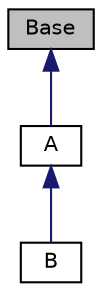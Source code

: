 digraph "Base"
{
  edge [fontname="Helvetica",fontsize="10",labelfontname="Helvetica",labelfontsize="10"];
  node [fontname="Helvetica",fontsize="10",shape=record];
  Node1 [label="Base",height=0.2,width=0.4,color="black", fillcolor="grey75", style="filled", fontcolor="black"];
  Node1 -> Node2 [dir="back",color="midnightblue",fontsize="10",style="solid"];
  Node2 [label="A",height=0.2,width=0.4,color="black", fillcolor="white", style="filled",URL="$classA.html"];
  Node2 -> Node3 [dir="back",color="midnightblue",fontsize="10",style="solid"];
  Node3 [label="B",height=0.2,width=0.4,color="black", fillcolor="white", style="filled",URL="$classB.html"];
}
